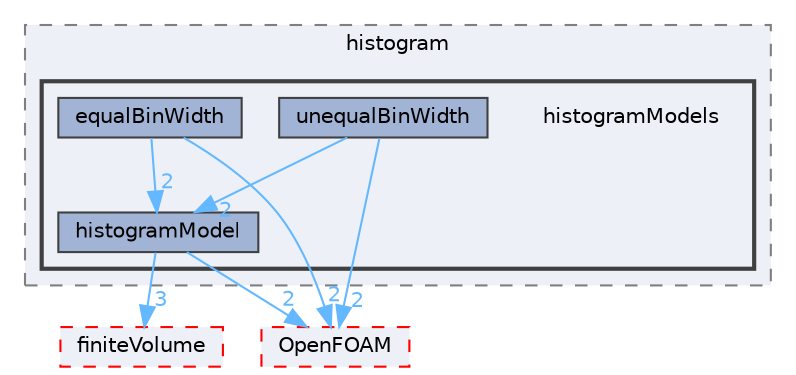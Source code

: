 digraph "src/functionObjects/field/histogram/histogramModels"
{
 // LATEX_PDF_SIZE
  bgcolor="transparent";
  edge [fontname=Helvetica,fontsize=10,labelfontname=Helvetica,labelfontsize=10];
  node [fontname=Helvetica,fontsize=10,shape=box,height=0.2,width=0.4];
  compound=true
  subgraph clusterdir_670dda53297bb07b6b33b9b2150998f2 {
    graph [ bgcolor="#edf0f7", pencolor="grey50", label="histogram", fontname=Helvetica,fontsize=10 style="filled,dashed", URL="dir_670dda53297bb07b6b33b9b2150998f2.html",tooltip=""]
  subgraph clusterdir_e88b7752dc9fc99bfccabc9106a8995f {
    graph [ bgcolor="#edf0f7", pencolor="grey25", label="", fontname=Helvetica,fontsize=10 style="filled,bold", URL="dir_e88b7752dc9fc99bfccabc9106a8995f.html",tooltip=""]
    dir_e88b7752dc9fc99bfccabc9106a8995f [shape=plaintext, label="histogramModels"];
  dir_e915f0567f6a896d0db914c761782583 [label="equalBinWidth", fillcolor="#a2b4d6", color="grey25", style="filled", URL="dir_e915f0567f6a896d0db914c761782583.html",tooltip=""];
  dir_3bfa0b2419e869fbca9ac293c0a90573 [label="histogramModel", fillcolor="#a2b4d6", color="grey25", style="filled", URL="dir_3bfa0b2419e869fbca9ac293c0a90573.html",tooltip=""];
  dir_6d6d188aff2836836340554f03b607f3 [label="unequalBinWidth", fillcolor="#a2b4d6", color="grey25", style="filled", URL="dir_6d6d188aff2836836340554f03b607f3.html",tooltip=""];
  }
  }
  dir_9bd15774b555cf7259a6fa18f99fe99b [label="finiteVolume", fillcolor="#edf0f7", color="red", style="filled,dashed", URL="dir_9bd15774b555cf7259a6fa18f99fe99b.html",tooltip=""];
  dir_c5473ff19b20e6ec4dfe5c310b3778a8 [label="OpenFOAM", fillcolor="#edf0f7", color="red", style="filled,dashed", URL="dir_c5473ff19b20e6ec4dfe5c310b3778a8.html",tooltip=""];
  dir_e915f0567f6a896d0db914c761782583->dir_3bfa0b2419e869fbca9ac293c0a90573 [headlabel="2", labeldistance=1.5 headhref="dir_001171_001744.html" href="dir_001171_001744.html" color="steelblue1" fontcolor="steelblue1"];
  dir_e915f0567f6a896d0db914c761782583->dir_c5473ff19b20e6ec4dfe5c310b3778a8 [headlabel="2", labeldistance=1.5 headhref="dir_001171_002695.html" href="dir_001171_002695.html" color="steelblue1" fontcolor="steelblue1"];
  dir_3bfa0b2419e869fbca9ac293c0a90573->dir_9bd15774b555cf7259a6fa18f99fe99b [headlabel="3", labeldistance=1.5 headhref="dir_001744_001387.html" href="dir_001744_001387.html" color="steelblue1" fontcolor="steelblue1"];
  dir_3bfa0b2419e869fbca9ac293c0a90573->dir_c5473ff19b20e6ec4dfe5c310b3778a8 [headlabel="2", labeldistance=1.5 headhref="dir_001744_002695.html" href="dir_001744_002695.html" color="steelblue1" fontcolor="steelblue1"];
  dir_6d6d188aff2836836340554f03b607f3->dir_3bfa0b2419e869fbca9ac293c0a90573 [headlabel="2", labeldistance=1.5 headhref="dir_004197_001744.html" href="dir_004197_001744.html" color="steelblue1" fontcolor="steelblue1"];
  dir_6d6d188aff2836836340554f03b607f3->dir_c5473ff19b20e6ec4dfe5c310b3778a8 [headlabel="2", labeldistance=1.5 headhref="dir_004197_002695.html" href="dir_004197_002695.html" color="steelblue1" fontcolor="steelblue1"];
}
